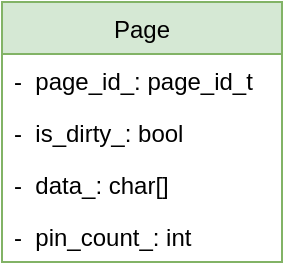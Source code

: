 <mxfile version="17.5.0" type="github">
  <diagram id="3wMGSuWYVjzMKcl02hzI" name="Page-1">
    <mxGraphModel dx="946" dy="646" grid="1" gridSize="10" guides="1" tooltips="1" connect="1" arrows="1" fold="1" page="1" pageScale="1" pageWidth="827" pageHeight="1169" math="0" shadow="0">
      <root>
        <mxCell id="0" />
        <mxCell id="1" parent="0" />
        <object label="Page" is_dirty_="" id="t9A2xYv3NWEaR32y2EPA-5">
          <mxCell style="swimlane;fontStyle=0;childLayout=stackLayout;horizontal=1;startSize=26;fillColor=#d5e8d4;horizontalStack=0;resizeParent=1;resizeParentMax=0;resizeLast=0;collapsible=1;marginBottom=0;strokeColor=#82b366;" vertex="1" parent="1">
            <mxGeometry x="90" y="120" width="140" height="130" as="geometry" />
          </mxCell>
        </object>
        <mxCell id="t9A2xYv3NWEaR32y2EPA-13" value="-  page_id_: page_id_t" style="text;strokeColor=none;fillColor=none;align=left;verticalAlign=top;spacingLeft=4;spacingRight=4;overflow=hidden;rotatable=0;points=[[0,0.5],[1,0.5]];portConstraint=eastwest;" vertex="1" parent="t9A2xYv3NWEaR32y2EPA-5">
          <mxGeometry y="26" width="140" height="26" as="geometry" />
        </mxCell>
        <mxCell id="t9A2xYv3NWEaR32y2EPA-12" value="-  is_dirty_: bool" style="text;strokeColor=none;fillColor=none;align=left;verticalAlign=top;spacingLeft=4;spacingRight=4;overflow=hidden;rotatable=0;points=[[0,0.5],[1,0.5]];portConstraint=eastwest;" vertex="1" parent="t9A2xYv3NWEaR32y2EPA-5">
          <mxGeometry y="52" width="140" height="26" as="geometry" />
        </mxCell>
        <mxCell id="t9A2xYv3NWEaR32y2EPA-14" value="-  data_: char[]" style="text;strokeColor=none;fillColor=none;align=left;verticalAlign=top;spacingLeft=4;spacingRight=4;overflow=hidden;rotatable=0;points=[[0,0.5],[1,0.5]];portConstraint=eastwest;" vertex="1" parent="t9A2xYv3NWEaR32y2EPA-5">
          <mxGeometry y="78" width="140" height="26" as="geometry" />
        </mxCell>
        <mxCell id="t9A2xYv3NWEaR32y2EPA-6" value="-  pin_count_: int" style="text;strokeColor=none;fillColor=none;align=left;verticalAlign=top;spacingLeft=4;spacingRight=4;overflow=hidden;rotatable=0;points=[[0,0.5],[1,0.5]];portConstraint=eastwest;" vertex="1" parent="t9A2xYv3NWEaR32y2EPA-5">
          <mxGeometry y="104" width="140" height="26" as="geometry" />
        </mxCell>
      </root>
    </mxGraphModel>
  </diagram>
</mxfile>
